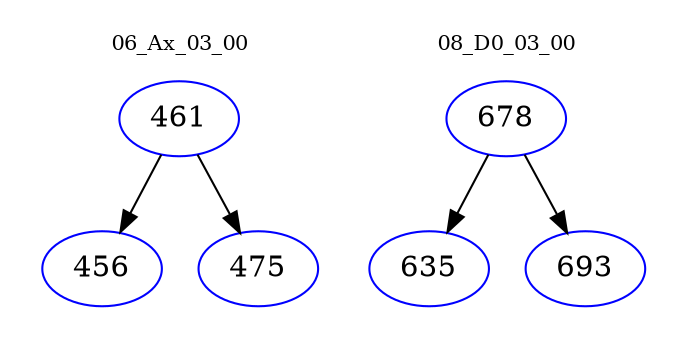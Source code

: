 digraph{
subgraph cluster_0 {
color = white
label = "06_Ax_03_00";
fontsize=10;
T0_461 [label="461", color="blue"]
T0_461 -> T0_456 [color="black"]
T0_456 [label="456", color="blue"]
T0_461 -> T0_475 [color="black"]
T0_475 [label="475", color="blue"]
}
subgraph cluster_1 {
color = white
label = "08_D0_03_00";
fontsize=10;
T1_678 [label="678", color="blue"]
T1_678 -> T1_635 [color="black"]
T1_635 [label="635", color="blue"]
T1_678 -> T1_693 [color="black"]
T1_693 [label="693", color="blue"]
}
}
